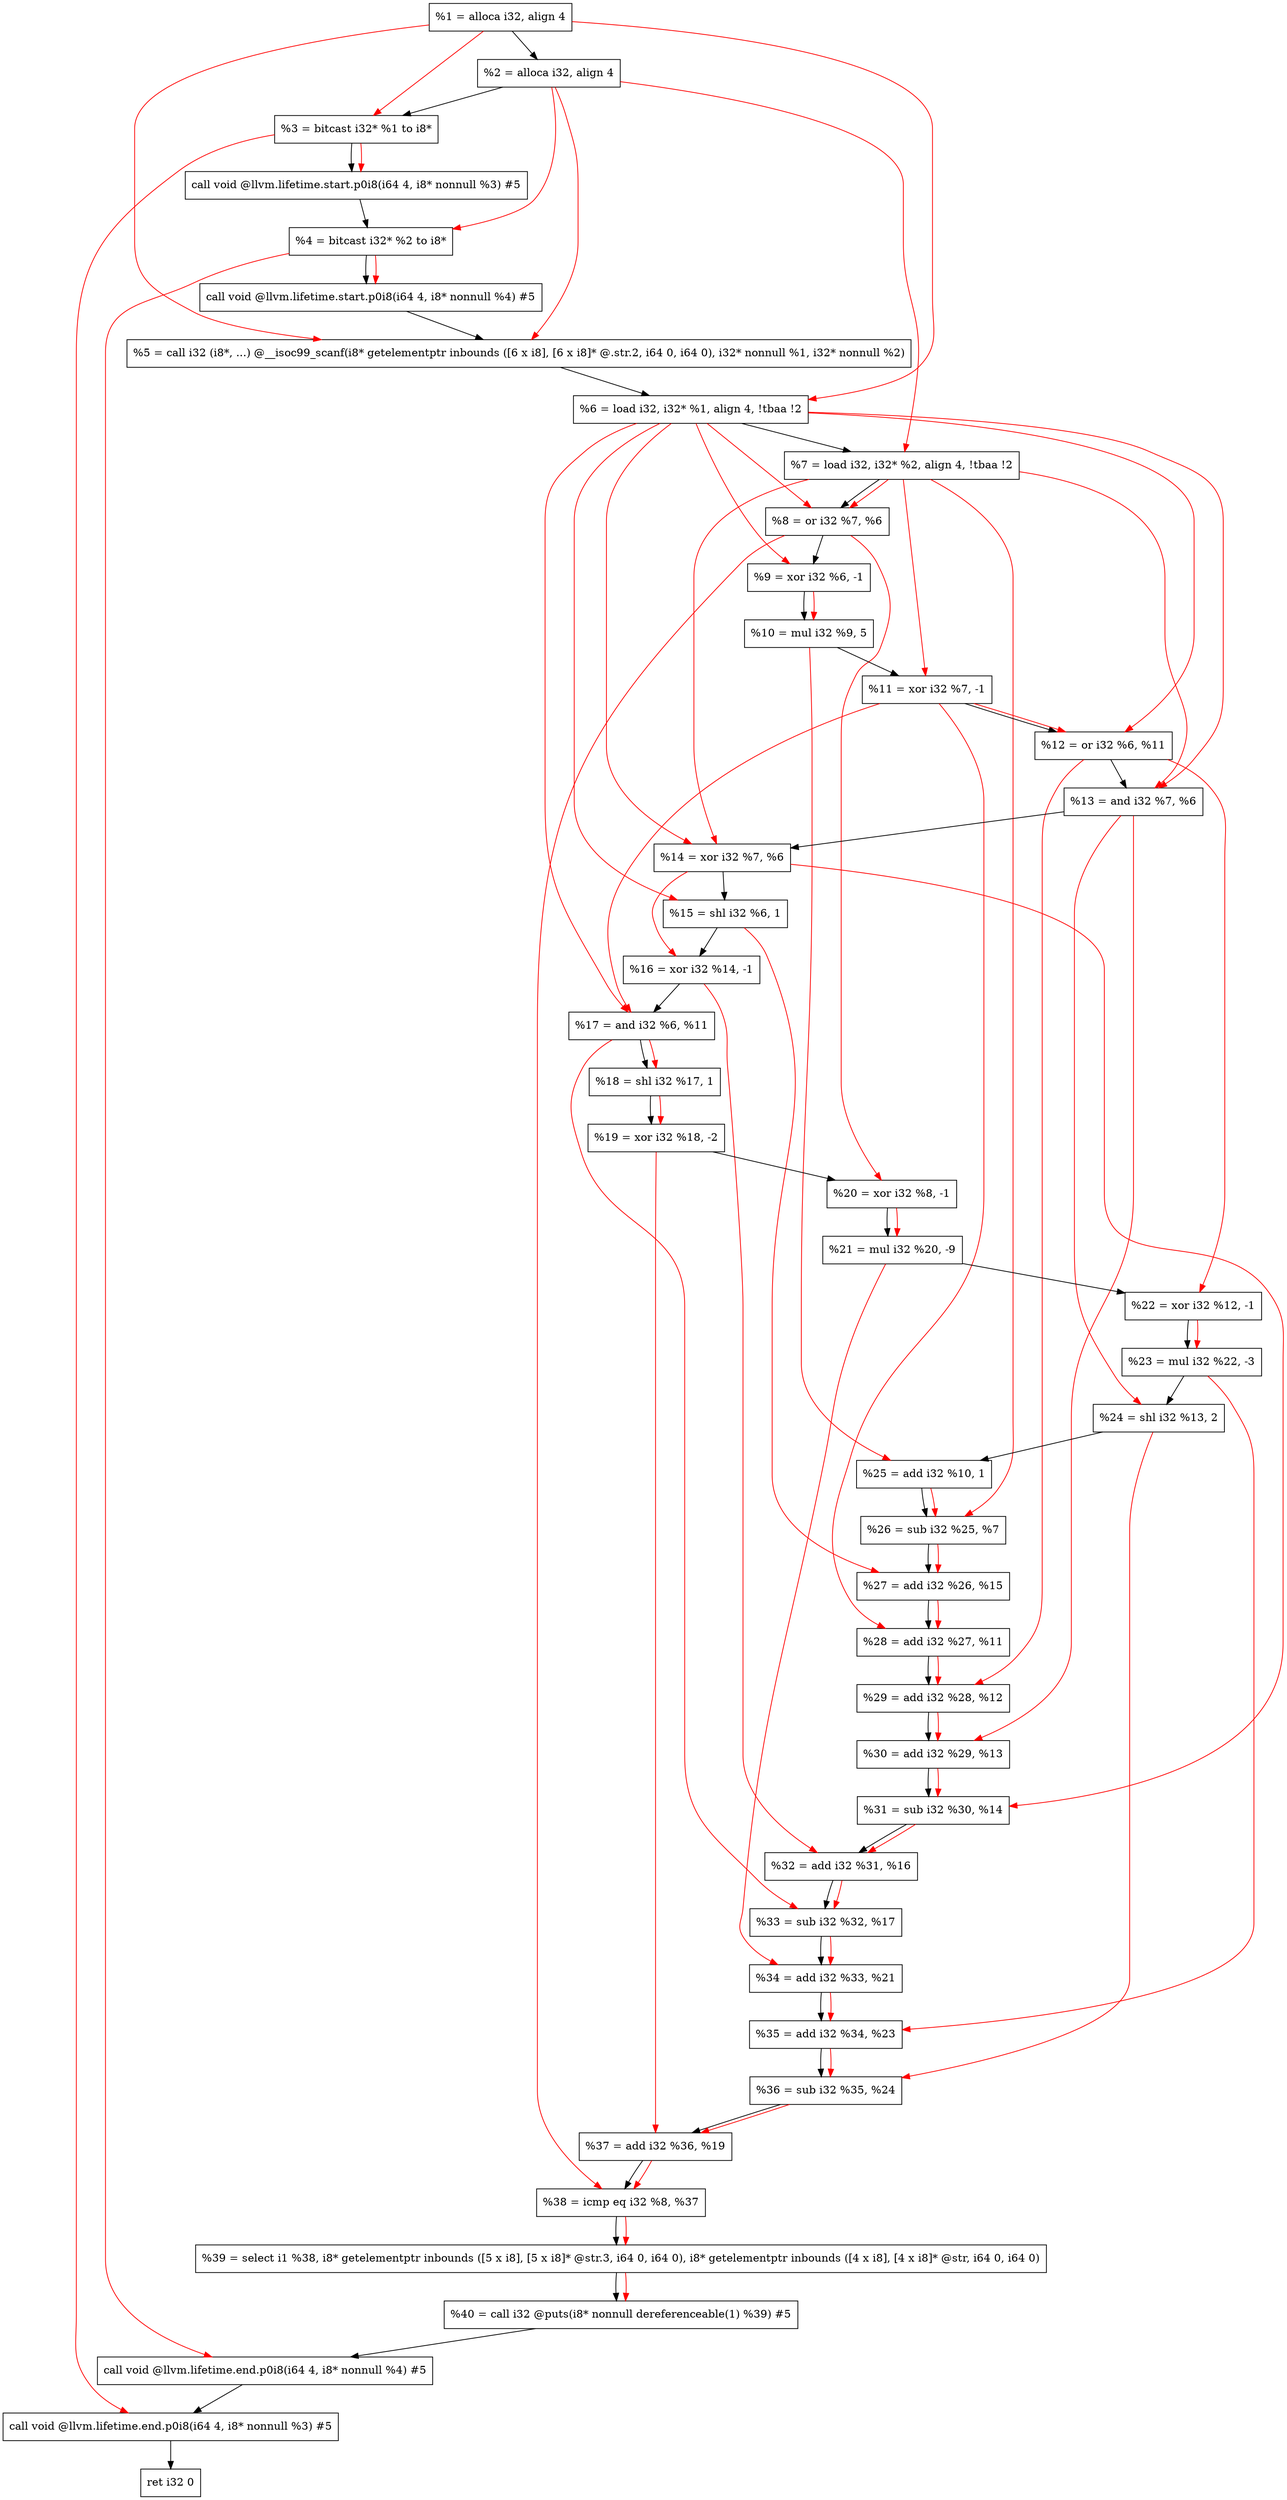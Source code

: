 digraph "DFG for'main' function" {
	Node0xc2f3f8[shape=record, label="  %1 = alloca i32, align 4"];
	Node0xc2f478[shape=record, label="  %2 = alloca i32, align 4"];
	Node0xc2f508[shape=record, label="  %3 = bitcast i32* %1 to i8*"];
	Node0xc2f968[shape=record, label="  call void @llvm.lifetime.start.p0i8(i64 4, i8* nonnull %3) #5"];
	Node0xc2fa48[shape=record, label="  %4 = bitcast i32* %2 to i8*"];
	Node0xc2fb68[shape=record, label="  call void @llvm.lifetime.start.p0i8(i64 4, i8* nonnull %4) #5"];
	Node0xc2fda0[shape=record, label="  %5 = call i32 (i8*, ...) @__isoc99_scanf(i8* getelementptr inbounds ([6 x i8], [6 x i8]* @.str.2, i64 0, i64 0), i32* nonnull %1, i32* nonnull %2)"];
	Node0xc2fe58[shape=record, label="  %6 = load i32, i32* %1, align 4, !tbaa !2"];
	Node0xc30dc8[shape=record, label="  %7 = load i32, i32* %2, align 4, !tbaa !2"];
	Node0xc31450[shape=record, label="  %8 = or i32 %7, %6"];
	Node0xc314c0[shape=record, label="  %9 = xor i32 %6, -1"];
	Node0xc31530[shape=record, label="  %10 = mul i32 %9, 5"];
	Node0xc315a0[shape=record, label="  %11 = xor i32 %7, -1"];
	Node0xc31610[shape=record, label="  %12 = or i32 %6, %11"];
	Node0xc31680[shape=record, label="  %13 = and i32 %7, %6"];
	Node0xc316f0[shape=record, label="  %14 = xor i32 %7, %6"];
	Node0xc31760[shape=record, label="  %15 = shl i32 %6, 1"];
	Node0xc317d0[shape=record, label="  %16 = xor i32 %14, -1"];
	Node0xc31840[shape=record, label="  %17 = and i32 %6, %11"];
	Node0xc318b0[shape=record, label="  %18 = shl i32 %17, 1"];
	Node0xc31920[shape=record, label="  %19 = xor i32 %18, -2"];
	Node0xc31990[shape=record, label="  %20 = xor i32 %8, -1"];
	Node0xc31a00[shape=record, label="  %21 = mul i32 %20, -9"];
	Node0xc31a70[shape=record, label="  %22 = xor i32 %12, -1"];
	Node0xc31ae0[shape=record, label="  %23 = mul i32 %22, -3"];
	Node0xc31b50[shape=record, label="  %24 = shl i32 %13, 2"];
	Node0xc31bc0[shape=record, label="  %25 = add i32 %10, 1"];
	Node0xc31c30[shape=record, label="  %26 = sub i32 %25, %7"];
	Node0xc31ca0[shape=record, label="  %27 = add i32 %26, %15"];
	Node0xc31d10[shape=record, label="  %28 = add i32 %27, %11"];
	Node0xc31d80[shape=record, label="  %29 = add i32 %28, %12"];
	Node0xc31df0[shape=record, label="  %30 = add i32 %29, %13"];
	Node0xc31e60[shape=record, label="  %31 = sub i32 %30, %14"];
	Node0xc31ed0[shape=record, label="  %32 = add i32 %31, %16"];
	Node0xc31f40[shape=record, label="  %33 = sub i32 %32, %17"];
	Node0xc31fb0[shape=record, label="  %34 = add i32 %33, %21"];
	Node0xc32020[shape=record, label="  %35 = add i32 %34, %23"];
	Node0xc32090[shape=record, label="  %36 = sub i32 %35, %24"];
	Node0xc32100[shape=record, label="  %37 = add i32 %36, %19"];
	Node0xc32170[shape=record, label="  %38 = icmp eq i32 %8, %37"];
	Node0xbcf9d8[shape=record, label="  %39 = select i1 %38, i8* getelementptr inbounds ([5 x i8], [5 x i8]* @str.3, i64 0, i64 0), i8* getelementptr inbounds ([4 x i8], [4 x i8]* @str, i64 0, i64 0)"];
	Node0xc32200[shape=record, label="  %40 = call i32 @puts(i8* nonnull dereferenceable(1) %39) #5"];
	Node0xc32458[shape=record, label="  call void @llvm.lifetime.end.p0i8(i64 4, i8* nonnull %4) #5"];
	Node0xc325b8[shape=record, label="  call void @llvm.lifetime.end.p0i8(i64 4, i8* nonnull %3) #5"];
	Node0xc32678[shape=record, label="  ret i32 0"];
	Node0xc2f3f8 -> Node0xc2f478;
	Node0xc2f478 -> Node0xc2f508;
	Node0xc2f508 -> Node0xc2f968;
	Node0xc2f968 -> Node0xc2fa48;
	Node0xc2fa48 -> Node0xc2fb68;
	Node0xc2fb68 -> Node0xc2fda0;
	Node0xc2fda0 -> Node0xc2fe58;
	Node0xc2fe58 -> Node0xc30dc8;
	Node0xc30dc8 -> Node0xc31450;
	Node0xc31450 -> Node0xc314c0;
	Node0xc314c0 -> Node0xc31530;
	Node0xc31530 -> Node0xc315a0;
	Node0xc315a0 -> Node0xc31610;
	Node0xc31610 -> Node0xc31680;
	Node0xc31680 -> Node0xc316f0;
	Node0xc316f0 -> Node0xc31760;
	Node0xc31760 -> Node0xc317d0;
	Node0xc317d0 -> Node0xc31840;
	Node0xc31840 -> Node0xc318b0;
	Node0xc318b0 -> Node0xc31920;
	Node0xc31920 -> Node0xc31990;
	Node0xc31990 -> Node0xc31a00;
	Node0xc31a00 -> Node0xc31a70;
	Node0xc31a70 -> Node0xc31ae0;
	Node0xc31ae0 -> Node0xc31b50;
	Node0xc31b50 -> Node0xc31bc0;
	Node0xc31bc0 -> Node0xc31c30;
	Node0xc31c30 -> Node0xc31ca0;
	Node0xc31ca0 -> Node0xc31d10;
	Node0xc31d10 -> Node0xc31d80;
	Node0xc31d80 -> Node0xc31df0;
	Node0xc31df0 -> Node0xc31e60;
	Node0xc31e60 -> Node0xc31ed0;
	Node0xc31ed0 -> Node0xc31f40;
	Node0xc31f40 -> Node0xc31fb0;
	Node0xc31fb0 -> Node0xc32020;
	Node0xc32020 -> Node0xc32090;
	Node0xc32090 -> Node0xc32100;
	Node0xc32100 -> Node0xc32170;
	Node0xc32170 -> Node0xbcf9d8;
	Node0xbcf9d8 -> Node0xc32200;
	Node0xc32200 -> Node0xc32458;
	Node0xc32458 -> Node0xc325b8;
	Node0xc325b8 -> Node0xc32678;
edge [color=red]
	Node0xc2f3f8 -> Node0xc2f508;
	Node0xc2f508 -> Node0xc2f968;
	Node0xc2f478 -> Node0xc2fa48;
	Node0xc2fa48 -> Node0xc2fb68;
	Node0xc2f3f8 -> Node0xc2fda0;
	Node0xc2f478 -> Node0xc2fda0;
	Node0xc2f3f8 -> Node0xc2fe58;
	Node0xc2f478 -> Node0xc30dc8;
	Node0xc30dc8 -> Node0xc31450;
	Node0xc2fe58 -> Node0xc31450;
	Node0xc2fe58 -> Node0xc314c0;
	Node0xc314c0 -> Node0xc31530;
	Node0xc30dc8 -> Node0xc315a0;
	Node0xc2fe58 -> Node0xc31610;
	Node0xc315a0 -> Node0xc31610;
	Node0xc30dc8 -> Node0xc31680;
	Node0xc2fe58 -> Node0xc31680;
	Node0xc30dc8 -> Node0xc316f0;
	Node0xc2fe58 -> Node0xc316f0;
	Node0xc2fe58 -> Node0xc31760;
	Node0xc316f0 -> Node0xc317d0;
	Node0xc2fe58 -> Node0xc31840;
	Node0xc315a0 -> Node0xc31840;
	Node0xc31840 -> Node0xc318b0;
	Node0xc318b0 -> Node0xc31920;
	Node0xc31450 -> Node0xc31990;
	Node0xc31990 -> Node0xc31a00;
	Node0xc31610 -> Node0xc31a70;
	Node0xc31a70 -> Node0xc31ae0;
	Node0xc31680 -> Node0xc31b50;
	Node0xc31530 -> Node0xc31bc0;
	Node0xc31bc0 -> Node0xc31c30;
	Node0xc30dc8 -> Node0xc31c30;
	Node0xc31c30 -> Node0xc31ca0;
	Node0xc31760 -> Node0xc31ca0;
	Node0xc31ca0 -> Node0xc31d10;
	Node0xc315a0 -> Node0xc31d10;
	Node0xc31d10 -> Node0xc31d80;
	Node0xc31610 -> Node0xc31d80;
	Node0xc31d80 -> Node0xc31df0;
	Node0xc31680 -> Node0xc31df0;
	Node0xc31df0 -> Node0xc31e60;
	Node0xc316f0 -> Node0xc31e60;
	Node0xc31e60 -> Node0xc31ed0;
	Node0xc317d0 -> Node0xc31ed0;
	Node0xc31ed0 -> Node0xc31f40;
	Node0xc31840 -> Node0xc31f40;
	Node0xc31f40 -> Node0xc31fb0;
	Node0xc31a00 -> Node0xc31fb0;
	Node0xc31fb0 -> Node0xc32020;
	Node0xc31ae0 -> Node0xc32020;
	Node0xc32020 -> Node0xc32090;
	Node0xc31b50 -> Node0xc32090;
	Node0xc32090 -> Node0xc32100;
	Node0xc31920 -> Node0xc32100;
	Node0xc31450 -> Node0xc32170;
	Node0xc32100 -> Node0xc32170;
	Node0xc32170 -> Node0xbcf9d8;
	Node0xbcf9d8 -> Node0xc32200;
	Node0xc2fa48 -> Node0xc32458;
	Node0xc2f508 -> Node0xc325b8;
}
